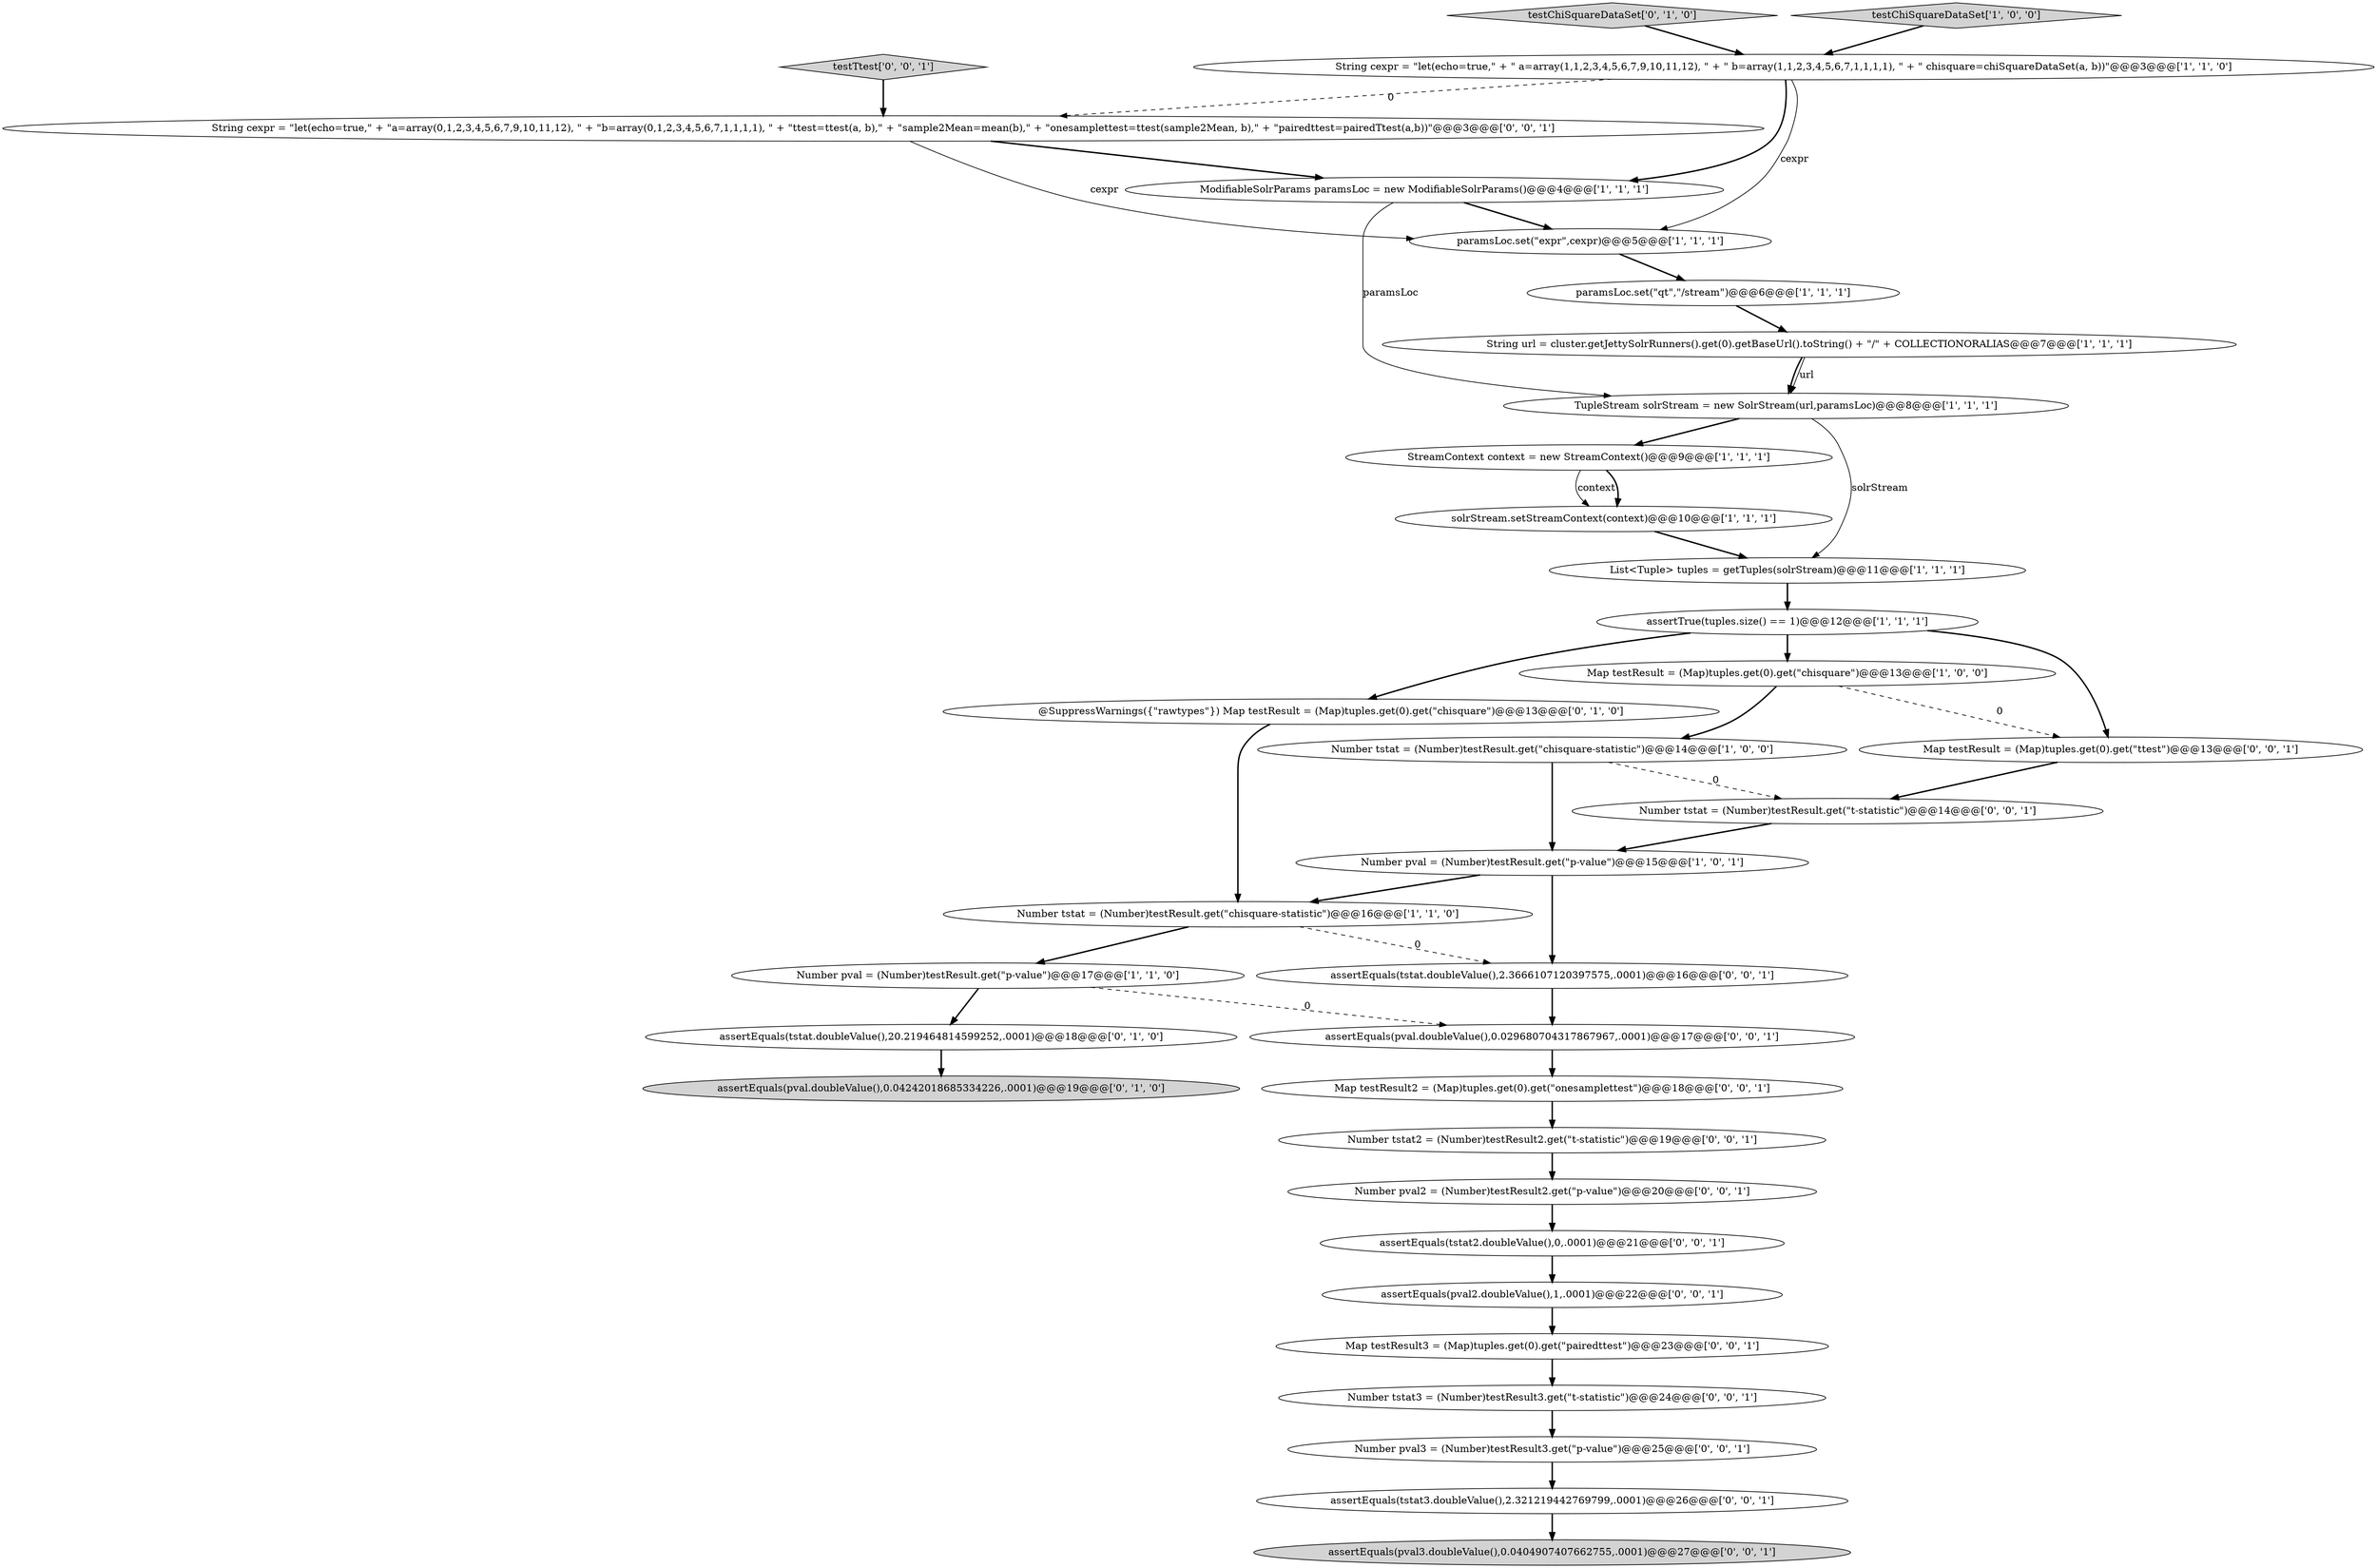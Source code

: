 digraph {
28 [style = filled, label = "assertEquals(tstat3.doubleValue(),2.321219442769799,.0001)@@@26@@@['0', '0', '1']", fillcolor = white, shape = ellipse image = "AAA0AAABBB3BBB"];
3 [style = filled, label = "paramsLoc.set(\"qt\",\"/stream\")@@@6@@@['1', '1', '1']", fillcolor = white, shape = ellipse image = "AAA0AAABBB1BBB"];
26 [style = filled, label = "Map testResult3 = (Map)tuples.get(0).get(\"pairedttest\")@@@23@@@['0', '0', '1']", fillcolor = white, shape = ellipse image = "AAA0AAABBB3BBB"];
30 [style = filled, label = "Number tstat2 = (Number)testResult2.get(\"t-statistic\")@@@19@@@['0', '0', '1']", fillcolor = white, shape = ellipse image = "AAA0AAABBB3BBB"];
11 [style = filled, label = "paramsLoc.set(\"expr\",cexpr)@@@5@@@['1', '1', '1']", fillcolor = white, shape = ellipse image = "AAA0AAABBB1BBB"];
17 [style = filled, label = "assertEquals(tstat.doubleValue(),20.219464814599252,.0001)@@@18@@@['0', '1', '0']", fillcolor = white, shape = ellipse image = "AAA0AAABBB2BBB"];
16 [style = filled, label = "testChiSquareDataSet['0', '1', '0']", fillcolor = lightgray, shape = diamond image = "AAA0AAABBB2BBB"];
15 [style = filled, label = "assertTrue(tuples.size() == 1)@@@12@@@['1', '1', '1']", fillcolor = white, shape = ellipse image = "AAA0AAABBB1BBB"];
33 [style = filled, label = "Number pval2 = (Number)testResult2.get(\"p-value\")@@@20@@@['0', '0', '1']", fillcolor = white, shape = ellipse image = "AAA0AAABBB3BBB"];
31 [style = filled, label = "Map testResult = (Map)tuples.get(0).get(\"ttest\")@@@13@@@['0', '0', '1']", fillcolor = white, shape = ellipse image = "AAA0AAABBB3BBB"];
10 [style = filled, label = "solrStream.setStreamContext(context)@@@10@@@['1', '1', '1']", fillcolor = white, shape = ellipse image = "AAA0AAABBB1BBB"];
23 [style = filled, label = "Number tstat = (Number)testResult.get(\"t-statistic\")@@@14@@@['0', '0', '1']", fillcolor = white, shape = ellipse image = "AAA0AAABBB3BBB"];
8 [style = filled, label = "testChiSquareDataSet['1', '0', '0']", fillcolor = lightgray, shape = diamond image = "AAA0AAABBB1BBB"];
18 [style = filled, label = "assertEquals(pval.doubleValue(),0.04242018685334226,.0001)@@@19@@@['0', '1', '0']", fillcolor = lightgray, shape = ellipse image = "AAA0AAABBB2BBB"];
34 [style = filled, label = "testTtest['0', '0', '1']", fillcolor = lightgray, shape = diamond image = "AAA0AAABBB3BBB"];
22 [style = filled, label = "assertEquals(pval3.doubleValue(),0.0404907407662755,.0001)@@@27@@@['0', '0', '1']", fillcolor = lightgray, shape = ellipse image = "AAA0AAABBB3BBB"];
19 [style = filled, label = "@SuppressWarnings({\"rawtypes\"}) Map testResult = (Map)tuples.get(0).get(\"chisquare\")@@@13@@@['0', '1', '0']", fillcolor = white, shape = ellipse image = "AAA0AAABBB2BBB"];
24 [style = filled, label = "Number tstat3 = (Number)testResult3.get(\"t-statistic\")@@@24@@@['0', '0', '1']", fillcolor = white, shape = ellipse image = "AAA0AAABBB3BBB"];
2 [style = filled, label = "Number pval = (Number)testResult.get(\"p-value\")@@@15@@@['1', '0', '1']", fillcolor = white, shape = ellipse image = "AAA0AAABBB1BBB"];
6 [style = filled, label = "Number tstat = (Number)testResult.get(\"chisquare-statistic\")@@@16@@@['1', '1', '0']", fillcolor = white, shape = ellipse image = "AAA0AAABBB1BBB"];
1 [style = filled, label = "String url = cluster.getJettySolrRunners().get(0).getBaseUrl().toString() + \"/\" + COLLECTIONORALIAS@@@7@@@['1', '1', '1']", fillcolor = white, shape = ellipse image = "AAA0AAABBB1BBB"];
5 [style = filled, label = "Number tstat = (Number)testResult.get(\"chisquare-statistic\")@@@14@@@['1', '0', '0']", fillcolor = white, shape = ellipse image = "AAA0AAABBB1BBB"];
21 [style = filled, label = "assertEquals(pval.doubleValue(),0.029680704317867967,.0001)@@@17@@@['0', '0', '1']", fillcolor = white, shape = ellipse image = "AAA0AAABBB3BBB"];
14 [style = filled, label = "Number pval = (Number)testResult.get(\"p-value\")@@@17@@@['1', '1', '0']", fillcolor = white, shape = ellipse image = "AAA0AAABBB1BBB"];
20 [style = filled, label = "Number pval3 = (Number)testResult3.get(\"p-value\")@@@25@@@['0', '0', '1']", fillcolor = white, shape = ellipse image = "AAA0AAABBB3BBB"];
4 [style = filled, label = "String cexpr = \"let(echo=true,\" + \" a=array(1,1,2,3,4,5,6,7,9,10,11,12), \" + \" b=array(1,1,2,3,4,5,6,7,1,1,1,1), \" + \" chisquare=chiSquareDataSet(a, b))\"@@@3@@@['1', '1', '0']", fillcolor = white, shape = ellipse image = "AAA0AAABBB1BBB"];
35 [style = filled, label = "assertEquals(pval2.doubleValue(),1,.0001)@@@22@@@['0', '0', '1']", fillcolor = white, shape = ellipse image = "AAA0AAABBB3BBB"];
29 [style = filled, label = "assertEquals(tstat.doubleValue(),2.3666107120397575,.0001)@@@16@@@['0', '0', '1']", fillcolor = white, shape = ellipse image = "AAA0AAABBB3BBB"];
25 [style = filled, label = "Map testResult2 = (Map)tuples.get(0).get(\"onesamplettest\")@@@18@@@['0', '0', '1']", fillcolor = white, shape = ellipse image = "AAA0AAABBB3BBB"];
7 [style = filled, label = "Map testResult = (Map)tuples.get(0).get(\"chisquare\")@@@13@@@['1', '0', '0']", fillcolor = white, shape = ellipse image = "AAA0AAABBB1BBB"];
9 [style = filled, label = "StreamContext context = new StreamContext()@@@9@@@['1', '1', '1']", fillcolor = white, shape = ellipse image = "AAA0AAABBB1BBB"];
32 [style = filled, label = "String cexpr = \"let(echo=true,\" + \"a=array(0,1,2,3,4,5,6,7,9,10,11,12), \" + \"b=array(0,1,2,3,4,5,6,7,1,1,1,1), \" + \"ttest=ttest(a, b),\" + \"sample2Mean=mean(b),\" + \"onesamplettest=ttest(sample2Mean, b),\" + \"pairedttest=pairedTtest(a,b))\"@@@3@@@['0', '0', '1']", fillcolor = white, shape = ellipse image = "AAA0AAABBB3BBB"];
12 [style = filled, label = "ModifiableSolrParams paramsLoc = new ModifiableSolrParams()@@@4@@@['1', '1', '1']", fillcolor = white, shape = ellipse image = "AAA0AAABBB1BBB"];
13 [style = filled, label = "List<Tuple> tuples = getTuples(solrStream)@@@11@@@['1', '1', '1']", fillcolor = white, shape = ellipse image = "AAA0AAABBB1BBB"];
27 [style = filled, label = "assertEquals(tstat2.doubleValue(),0,.0001)@@@21@@@['0', '0', '1']", fillcolor = white, shape = ellipse image = "AAA0AAABBB3BBB"];
0 [style = filled, label = "TupleStream solrStream = new SolrStream(url,paramsLoc)@@@8@@@['1', '1', '1']", fillcolor = white, shape = ellipse image = "AAA0AAABBB1BBB"];
5->2 [style = bold, label=""];
29->21 [style = bold, label=""];
11->3 [style = bold, label=""];
14->17 [style = bold, label=""];
23->2 [style = bold, label=""];
33->27 [style = bold, label=""];
26->24 [style = bold, label=""];
13->15 [style = bold, label=""];
32->12 [style = bold, label=""];
19->6 [style = bold, label=""];
16->4 [style = bold, label=""];
8->4 [style = bold, label=""];
24->20 [style = bold, label=""];
7->31 [style = dashed, label="0"];
0->9 [style = bold, label=""];
15->31 [style = bold, label=""];
15->19 [style = bold, label=""];
9->10 [style = solid, label="context"];
34->32 [style = bold, label=""];
4->32 [style = dashed, label="0"];
15->7 [style = bold, label=""];
3->1 [style = bold, label=""];
27->35 [style = bold, label=""];
21->25 [style = bold, label=""];
28->22 [style = bold, label=""];
0->13 [style = solid, label="solrStream"];
30->33 [style = bold, label=""];
12->0 [style = solid, label="paramsLoc"];
6->14 [style = bold, label=""];
6->29 [style = dashed, label="0"];
2->29 [style = bold, label=""];
10->13 [style = bold, label=""];
5->23 [style = dashed, label="0"];
14->21 [style = dashed, label="0"];
4->11 [style = solid, label="cexpr"];
4->12 [style = bold, label=""];
20->28 [style = bold, label=""];
1->0 [style = solid, label="url"];
32->11 [style = solid, label="cexpr"];
7->5 [style = bold, label=""];
2->6 [style = bold, label=""];
12->11 [style = bold, label=""];
35->26 [style = bold, label=""];
25->30 [style = bold, label=""];
31->23 [style = bold, label=""];
9->10 [style = bold, label=""];
1->0 [style = bold, label=""];
17->18 [style = bold, label=""];
}
